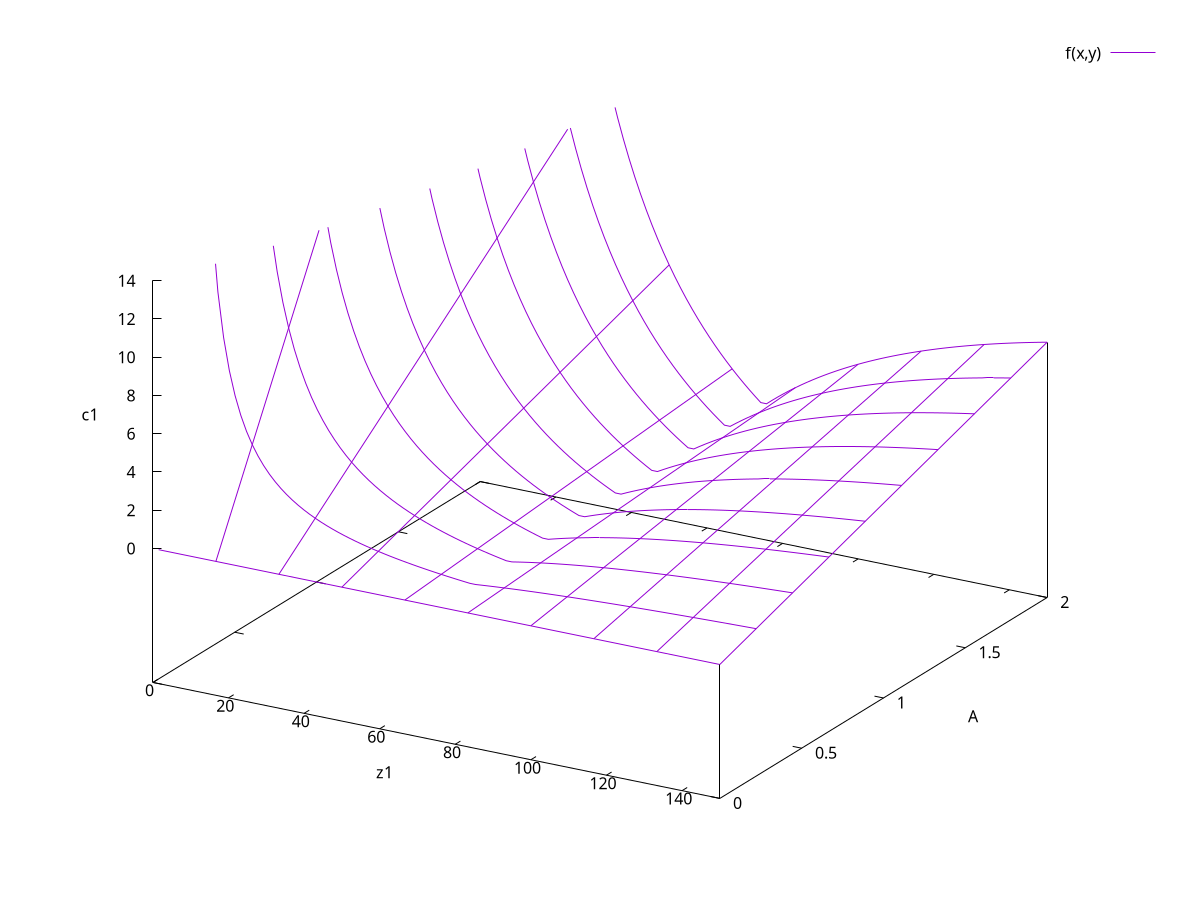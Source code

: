 set yrange [0:2]
set xrange [0:150]
set zrange [0:14]
set xlabel "z1"
set ylabel "A"
set zlabel "c1"

f(x,y) = abs(y*(0.017/75.0)*(1-1/(x/75.0))) * 28000
set output "DoF-Graph.eps"
set terminal postscript eps color

splot f(x,y)